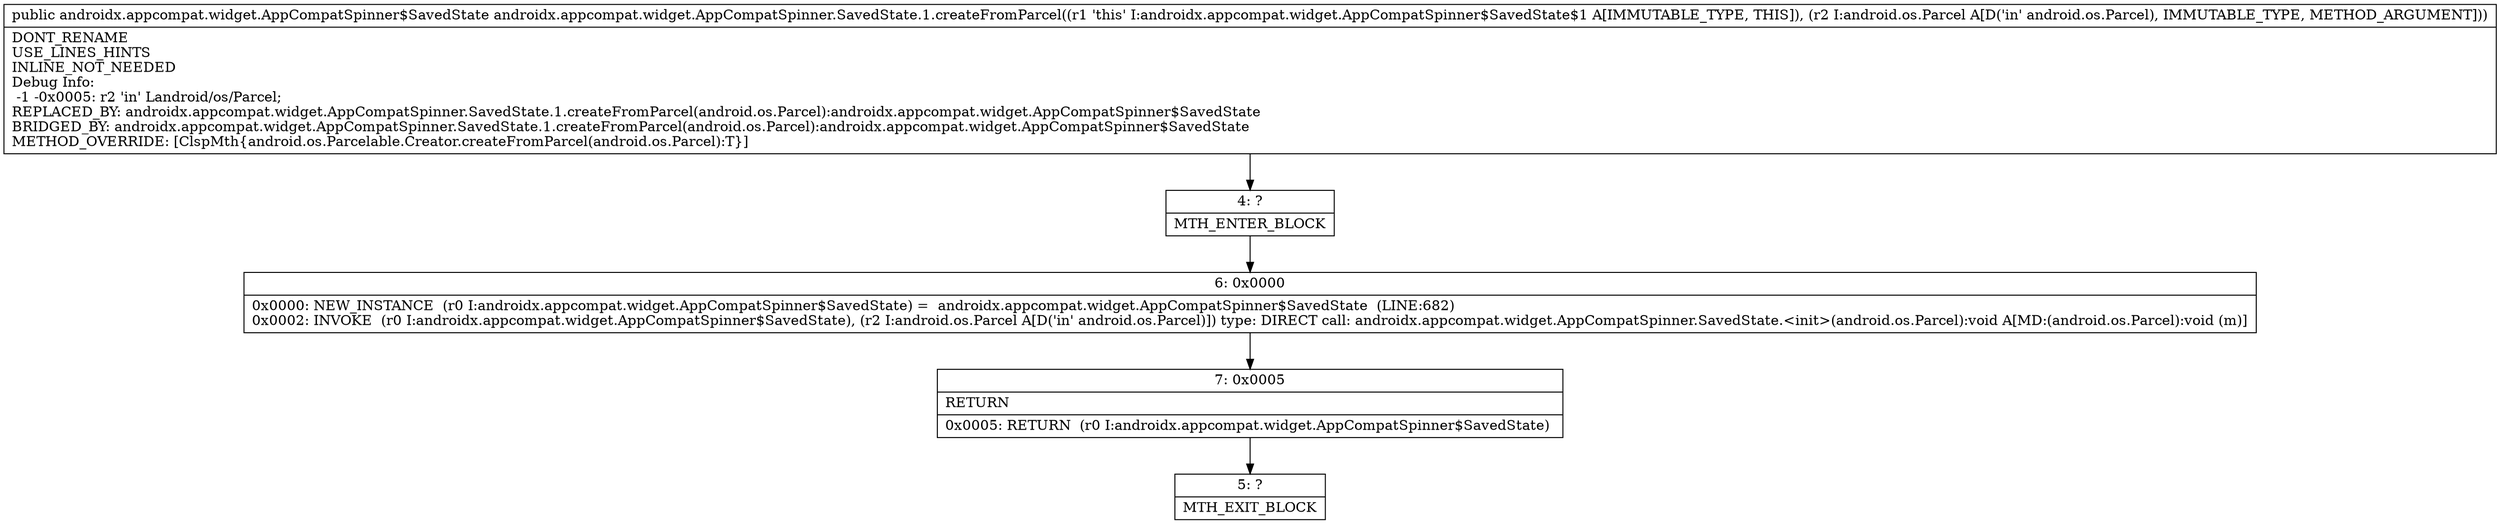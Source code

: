 digraph "CFG forandroidx.appcompat.widget.AppCompatSpinner.SavedState.1.createFromParcel(Landroid\/os\/Parcel;)Landroidx\/appcompat\/widget\/AppCompatSpinner$SavedState;" {
Node_4 [shape=record,label="{4\:\ ?|MTH_ENTER_BLOCK\l}"];
Node_6 [shape=record,label="{6\:\ 0x0000|0x0000: NEW_INSTANCE  (r0 I:androidx.appcompat.widget.AppCompatSpinner$SavedState) =  androidx.appcompat.widget.AppCompatSpinner$SavedState  (LINE:682)\l0x0002: INVOKE  (r0 I:androidx.appcompat.widget.AppCompatSpinner$SavedState), (r2 I:android.os.Parcel A[D('in' android.os.Parcel)]) type: DIRECT call: androidx.appcompat.widget.AppCompatSpinner.SavedState.\<init\>(android.os.Parcel):void A[MD:(android.os.Parcel):void (m)]\l}"];
Node_7 [shape=record,label="{7\:\ 0x0005|RETURN\l|0x0005: RETURN  (r0 I:androidx.appcompat.widget.AppCompatSpinner$SavedState) \l}"];
Node_5 [shape=record,label="{5\:\ ?|MTH_EXIT_BLOCK\l}"];
MethodNode[shape=record,label="{public androidx.appcompat.widget.AppCompatSpinner$SavedState androidx.appcompat.widget.AppCompatSpinner.SavedState.1.createFromParcel((r1 'this' I:androidx.appcompat.widget.AppCompatSpinner$SavedState$1 A[IMMUTABLE_TYPE, THIS]), (r2 I:android.os.Parcel A[D('in' android.os.Parcel), IMMUTABLE_TYPE, METHOD_ARGUMENT]))  | DONT_RENAME\lUSE_LINES_HINTS\lINLINE_NOT_NEEDED\lDebug Info:\l  \-1 \-0x0005: r2 'in' Landroid\/os\/Parcel;\lREPLACED_BY: androidx.appcompat.widget.AppCompatSpinner.SavedState.1.createFromParcel(android.os.Parcel):androidx.appcompat.widget.AppCompatSpinner$SavedState\lBRIDGED_BY: androidx.appcompat.widget.AppCompatSpinner.SavedState.1.createFromParcel(android.os.Parcel):androidx.appcompat.widget.AppCompatSpinner$SavedState\lMETHOD_OVERRIDE: [ClspMth\{android.os.Parcelable.Creator.createFromParcel(android.os.Parcel):T\}]\l}"];
MethodNode -> Node_4;Node_4 -> Node_6;
Node_6 -> Node_7;
Node_7 -> Node_5;
}


